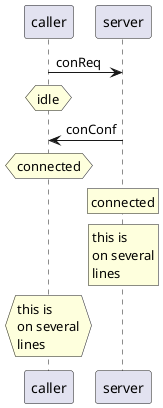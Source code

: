 {
  "sha1": "4e2z8kgrdc8czfpv2a6qlh8fulvt413",
  "insertion": {
    "when": "2024-05-30T20:48:20.478Z",
    "user": "plantuml@gmail.com"
  }
}
@startuml
caller -> server : conReq
hnote over caller : idle
caller <- server : conConf
hnote over caller : connected
rnote over server : connected
rnote over server
 this is
 on several
 lines
endrnote
hnote over caller
 this is
 on several
 lines
endhnote

@enduml
